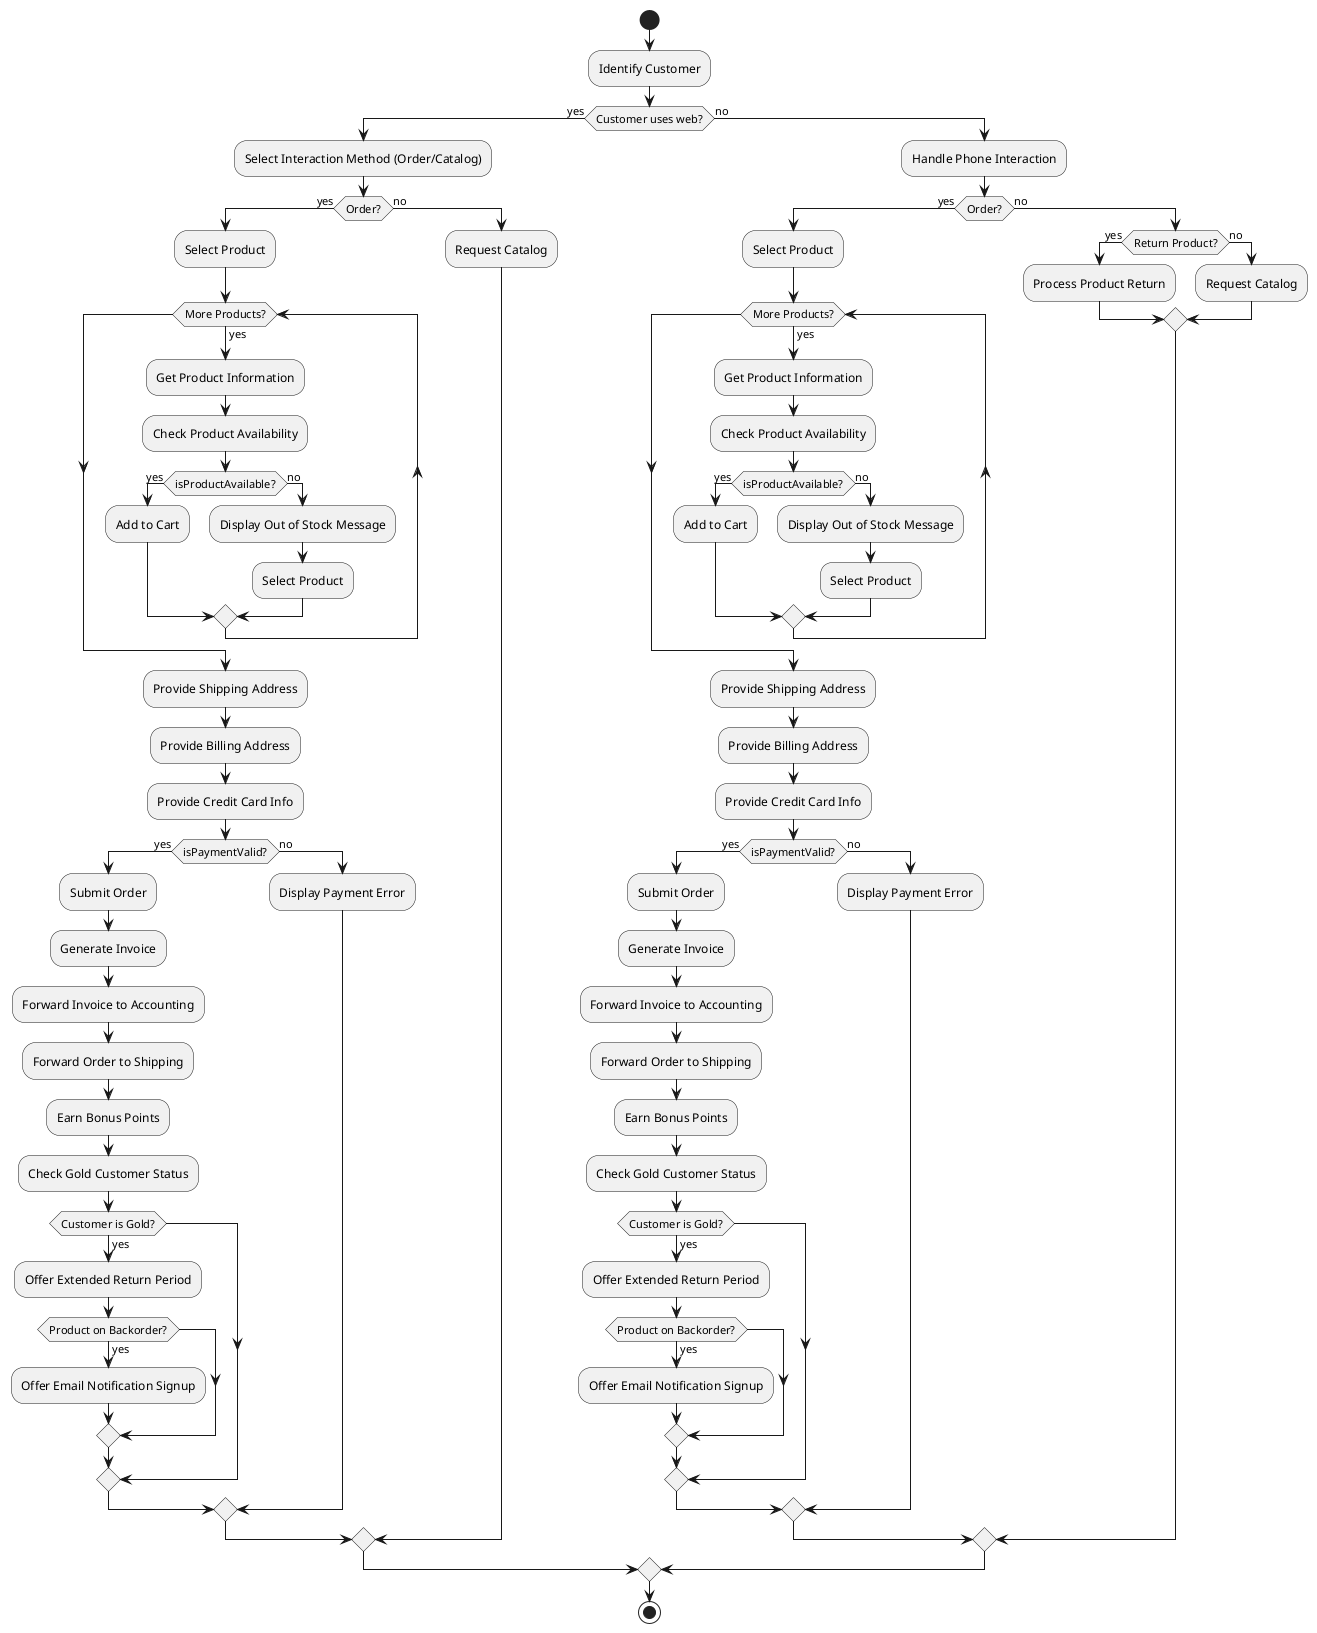 @startuml
start

:Identify Customer;
if (Customer uses web?) then (yes)
    :Select Interaction Method (Order/Catalog);
    if (Order?) then (yes)
        :Select Product;
        while (More Products?) is (yes)
            :Get Product Information;
            :Check Product Availability;
            if (isProductAvailable?) then (yes)
                :Add to Cart;
            else (no)
                :Display Out of Stock Message;
                :Select Product;
            endif
        endwhile
        :Provide Shipping Address;
        :Provide Billing Address;
        :Provide Credit Card Info;
        if (isPaymentValid?) then (yes)
            :Submit Order;
            :Generate Invoice;
            :Forward Invoice to Accounting;
            :Forward Order to Shipping;
            :Earn Bonus Points;
            :Check Gold Customer Status;
            if (Customer is Gold?) then (yes)
                :Offer Extended Return Period;
                if (Product on Backorder?) then (yes)
                    :Offer Email Notification Signup;
                endif
            endif
        else (no)
            :Display Payment Error;
        endif
    else (no)
        :Request Catalog;
    endif
else (no)
    :Handle Phone Interaction;
    if (Order?) then (yes)
        :Select Product;
        while (More Products?) is (yes)
            :Get Product Information;
            :Check Product Availability;
            if (isProductAvailable?) then (yes)
                :Add to Cart;
            else (no)
                :Display Out of Stock Message;
                :Select Product;
            endif
        endwhile
        :Provide Shipping Address;
        :Provide Billing Address;
        :Provide Credit Card Info;
        if (isPaymentValid?) then (yes)
            :Submit Order;
            :Generate Invoice;
            :Forward Invoice to Accounting;
            :Forward Order to Shipping;
            :Earn Bonus Points;
            :Check Gold Customer Status;
            if (Customer is Gold?) then (yes)
                :Offer Extended Return Period;
                if (Product on Backorder?) then (yes)
                    :Offer Email Notification Signup;
                endif
            endif
        else (no)
            :Display Payment Error;
        endif
    else (no)
        if (Return Product?) then (yes)
            :Process Product Return;
        else (no)
            :Request Catalog;
        endif
    endif
endif

stop
@enduml